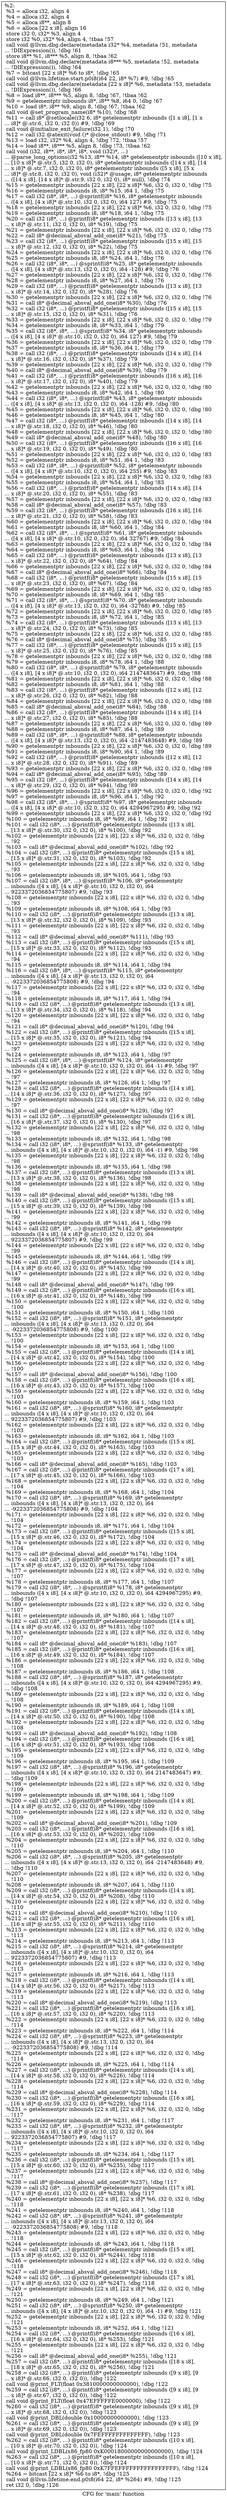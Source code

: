 digraph "CFG for 'main' function" {
	label="CFG for 'main' function";

	Node0x23cb140 [shape=record,label="{%2:\l  %3 = alloca i32, align 4\l  %4 = alloca i32, align 4\l  %5 = alloca i8**, align 8\l  %6 = alloca [22 x i8], align 16\l  store i32 0, i32* %3, align 4\l  store i32 %0, i32* %4, align 4, !tbaa !57\l  call void @llvm.dbg.declare(metadata i32* %4, metadata !51, metadata\l... !DIExpression()), !dbg !61\l  store i8** %1, i8*** %5, align 8, !tbaa !62\l  call void @llvm.dbg.declare(metadata i8*** %5, metadata !52, metadata\l... !DIExpression()), !dbg !64\l  %7 = bitcast [22 x i8]* %6 to i8*, !dbg !65\l  call void @llvm.lifetime.start.p0i8(i64 22, i8* %7) #9, !dbg !65\l  call void @llvm.dbg.declare(metadata [22 x i8]* %6, metadata !53, metadata\l... !DIExpression()), !dbg !66\l  %8 = load i8**, i8*** %5, align 8, !dbg !67, !tbaa !62\l  %9 = getelementptr inbounds i8*, i8** %8, i64 0, !dbg !67\l  %10 = load i8*, i8** %9, align 8, !dbg !67, !tbaa !62\l  call void @set_program_name(i8* %10), !dbg !68\l  %11 = call i8* @setlocale(i32 6, i8* getelementptr inbounds ([1 x i8], [1 x\l... i8]* @.str.6, i32 0, i32 0)) #9, !dbg !69\l  call void @initialize_exit_failure(i32 1), !dbg !70\l  %12 = call i32 @atexit(void ()* @close_stdout) #9, !dbg !71\l  %13 = load i32, i32* %4, align 4, !dbg !72, !tbaa !57\l  %14 = load i8**, i8*** %5, align 8, !dbg !73, !tbaa !62\l  call void (i32, i8**, i8*, i8*, i8*, void (i32)*, ...)\l... @parse_long_options(i32 %13, i8** %14, i8* getelementptr inbounds ([10 x i8],\l... [10 x i8]* @.str.5, i32 0, i32 0), i8* getelementptr inbounds ([14 x i8], [14\l... x i8]* @.str.7, i32 0, i32 0), i8* getelementptr inbounds ([5 x i8], [5 x\l... i8]* @.str.8, i32 0, i32 0), void (i32)* @usage, i8* getelementptr inbounds\l... ([14 x i8], [14 x i8]* @.str.9, i32 0, i32 0), i8* null), !dbg !74\l  %15 = getelementptr inbounds [22 x i8], [22 x i8]* %6, i32 0, i32 0, !dbg !75\l  %16 = getelementptr inbounds i8, i8* %15, i64 1, !dbg !75\l  %17 = call i32 (i8*, i8*, ...) @sprintf(i8* %16, i8* getelementptr inbounds\l... ([4 x i8], [4 x i8]* @.str.10, i32 0, i32 0), i64 127) #9, !dbg !75\l  %18 = getelementptr inbounds [22 x i8], [22 x i8]* %6, i32 0, i32 0, !dbg !75\l  %19 = getelementptr inbounds i8, i8* %18, i64 1, !dbg !75\l  %20 = call i32 (i8*, ...) @printf(i8* getelementptr inbounds ([13 x i8], [13\l... x i8]* @.str.11, i32 0, i32 0), i8* %19), !dbg !75\l  %21 = getelementptr inbounds [22 x i8], [22 x i8]* %6, i32 0, i32 0, !dbg !75\l  %22 = call i8* @decimal_absval_add_one(i8* %21), !dbg !75\l  %23 = call i32 (i8*, ...) @printf(i8* getelementptr inbounds ([15 x i8], [15\l... x i8]* @.str.12, i32 0, i32 0), i8* %22), !dbg !75\l  %24 = getelementptr inbounds [22 x i8], [22 x i8]* %6, i32 0, i32 0, !dbg !76\l  %25 = getelementptr inbounds i8, i8* %24, i64 1, !dbg !76\l  %26 = call i32 (i8*, i8*, ...) @sprintf(i8* %25, i8* getelementptr inbounds\l... ([4 x i8], [4 x i8]* @.str.13, i32 0, i32 0), i64 -128) #9, !dbg !76\l  %27 = getelementptr inbounds [22 x i8], [22 x i8]* %6, i32 0, i32 0, !dbg !76\l  %28 = getelementptr inbounds i8, i8* %27, i64 1, !dbg !76\l  %29 = call i32 (i8*, ...) @printf(i8* getelementptr inbounds ([13 x i8], [13\l... x i8]* @.str.14, i32 0, i32 0), i8* %28), !dbg !76\l  %30 = getelementptr inbounds [22 x i8], [22 x i8]* %6, i32 0, i32 0, !dbg !76\l  %31 = call i8* @decimal_absval_add_one(i8* %30), !dbg !76\l  %32 = call i32 (i8*, ...) @printf(i8* getelementptr inbounds ([15 x i8], [15\l... x i8]* @.str.15, i32 0, i32 0), i8* %31), !dbg !76\l  %33 = getelementptr inbounds [22 x i8], [22 x i8]* %6, i32 0, i32 0, !dbg !79\l  %34 = getelementptr inbounds i8, i8* %33, i64 1, !dbg !79\l  %35 = call i32 (i8*, i8*, ...) @sprintf(i8* %34, i8* getelementptr inbounds\l... ([4 x i8], [4 x i8]* @.str.10, i32 0, i32 0), i64 127) #9, !dbg !79\l  %36 = getelementptr inbounds [22 x i8], [22 x i8]* %6, i32 0, i32 0, !dbg !79\l  %37 = getelementptr inbounds i8, i8* %36, i64 1, !dbg !79\l  %38 = call i32 (i8*, ...) @printf(i8* getelementptr inbounds ([14 x i8], [14\l... x i8]* @.str.16, i32 0, i32 0), i8* %37), !dbg !79\l  %39 = getelementptr inbounds [22 x i8], [22 x i8]* %6, i32 0, i32 0, !dbg !79\l  %40 = call i8* @decimal_absval_add_one(i8* %39), !dbg !79\l  %41 = call i32 (i8*, ...) @printf(i8* getelementptr inbounds ([16 x i8], [16\l... x i8]* @.str.17, i32 0, i32 0), i8* %40), !dbg !79\l  %42 = getelementptr inbounds [22 x i8], [22 x i8]* %6, i32 0, i32 0, !dbg !80\l  %43 = getelementptr inbounds i8, i8* %42, i64 1, !dbg !80\l  %44 = call i32 (i8*, i8*, ...) @sprintf(i8* %43, i8* getelementptr inbounds\l... ([4 x i8], [4 x i8]* @.str.13, i32 0, i32 0), i64 -128) #9, !dbg !80\l  %45 = getelementptr inbounds [22 x i8], [22 x i8]* %6, i32 0, i32 0, !dbg !80\l  %46 = getelementptr inbounds i8, i8* %45, i64 1, !dbg !80\l  %47 = call i32 (i8*, ...) @printf(i8* getelementptr inbounds ([14 x i8], [14\l... x i8]* @.str.18, i32 0, i32 0), i8* %46), !dbg !80\l  %48 = getelementptr inbounds [22 x i8], [22 x i8]* %6, i32 0, i32 0, !dbg !80\l  %49 = call i8* @decimal_absval_add_one(i8* %48), !dbg !80\l  %50 = call i32 (i8*, ...) @printf(i8* getelementptr inbounds ([16 x i8], [16\l... x i8]* @.str.19, i32 0, i32 0), i8* %49), !dbg !80\l  %51 = getelementptr inbounds [22 x i8], [22 x i8]* %6, i32 0, i32 0, !dbg !83\l  %52 = getelementptr inbounds i8, i8* %51, i64 1, !dbg !83\l  %53 = call i32 (i8*, i8*, ...) @sprintf(i8* %52, i8* getelementptr inbounds\l... ([4 x i8], [4 x i8]* @.str.10, i32 0, i32 0), i64 255) #9, !dbg !83\l  %54 = getelementptr inbounds [22 x i8], [22 x i8]* %6, i32 0, i32 0, !dbg !83\l  %55 = getelementptr inbounds i8, i8* %54, i64 1, !dbg !83\l  %56 = call i32 (i8*, ...) @printf(i8* getelementptr inbounds ([14 x i8], [14\l... x i8]* @.str.20, i32 0, i32 0), i8* %55), !dbg !83\l  %57 = getelementptr inbounds [22 x i8], [22 x i8]* %6, i32 0, i32 0, !dbg !83\l  %58 = call i8* @decimal_absval_add_one(i8* %57), !dbg !83\l  %59 = call i32 (i8*, ...) @printf(i8* getelementptr inbounds ([16 x i8], [16\l... x i8]* @.str.21, i32 0, i32 0), i8* %58), !dbg !83\l  %60 = getelementptr inbounds [22 x i8], [22 x i8]* %6, i32 0, i32 0, !dbg !84\l  %61 = getelementptr inbounds i8, i8* %60, i64 1, !dbg !84\l  %62 = call i32 (i8*, i8*, ...) @sprintf(i8* %61, i8* getelementptr inbounds\l... ([4 x i8], [4 x i8]* @.str.10, i32 0, i32 0), i64 32767) #9, !dbg !84\l  %63 = getelementptr inbounds [22 x i8], [22 x i8]* %6, i32 0, i32 0, !dbg !84\l  %64 = getelementptr inbounds i8, i8* %63, i64 1, !dbg !84\l  %65 = call i32 (i8*, ...) @printf(i8* getelementptr inbounds ([13 x i8], [13\l... x i8]* @.str.22, i32 0, i32 0), i8* %64), !dbg !84\l  %66 = getelementptr inbounds [22 x i8], [22 x i8]* %6, i32 0, i32 0, !dbg !84\l  %67 = call i8* @decimal_absval_add_one(i8* %66), !dbg !84\l  %68 = call i32 (i8*, ...) @printf(i8* getelementptr inbounds ([15 x i8], [15\l... x i8]* @.str.23, i32 0, i32 0), i8* %67), !dbg !84\l  %69 = getelementptr inbounds [22 x i8], [22 x i8]* %6, i32 0, i32 0, !dbg !85\l  %70 = getelementptr inbounds i8, i8* %69, i64 1, !dbg !85\l  %71 = call i32 (i8*, i8*, ...) @sprintf(i8* %70, i8* getelementptr inbounds\l... ([4 x i8], [4 x i8]* @.str.13, i32 0, i32 0), i64 -32768) #9, !dbg !85\l  %72 = getelementptr inbounds [22 x i8], [22 x i8]* %6, i32 0, i32 0, !dbg !85\l  %73 = getelementptr inbounds i8, i8* %72, i64 1, !dbg !85\l  %74 = call i32 (i8*, ...) @printf(i8* getelementptr inbounds ([13 x i8], [13\l... x i8]* @.str.24, i32 0, i32 0), i8* %73), !dbg !85\l  %75 = getelementptr inbounds [22 x i8], [22 x i8]* %6, i32 0, i32 0, !dbg !85\l  %76 = call i8* @decimal_absval_add_one(i8* %75), !dbg !85\l  %77 = call i32 (i8*, ...) @printf(i8* getelementptr inbounds ([15 x i8], [15\l... x i8]* @.str.25, i32 0, i32 0), i8* %76), !dbg !85\l  %78 = getelementptr inbounds [22 x i8], [22 x i8]* %6, i32 0, i32 0, !dbg !88\l  %79 = getelementptr inbounds i8, i8* %78, i64 1, !dbg !88\l  %80 = call i32 (i8*, i8*, ...) @sprintf(i8* %79, i8* getelementptr inbounds\l... ([4 x i8], [4 x i8]* @.str.10, i32 0, i32 0), i64 2147483647) #9, !dbg !88\l  %81 = getelementptr inbounds [22 x i8], [22 x i8]* %6, i32 0, i32 0, !dbg !88\l  %82 = getelementptr inbounds i8, i8* %81, i64 1, !dbg !88\l  %83 = call i32 (i8*, ...) @printf(i8* getelementptr inbounds ([12 x i8], [12\l... x i8]* @.str.26, i32 0, i32 0), i8* %82), !dbg !88\l  %84 = getelementptr inbounds [22 x i8], [22 x i8]* %6, i32 0, i32 0, !dbg !88\l  %85 = call i8* @decimal_absval_add_one(i8* %84), !dbg !88\l  %86 = call i32 (i8*, ...) @printf(i8* getelementptr inbounds ([14 x i8], [14\l... x i8]* @.str.27, i32 0, i32 0), i8* %85), !dbg !88\l  %87 = getelementptr inbounds [22 x i8], [22 x i8]* %6, i32 0, i32 0, !dbg !89\l  %88 = getelementptr inbounds i8, i8* %87, i64 1, !dbg !89\l  %89 = call i32 (i8*, i8*, ...) @sprintf(i8* %88, i8* getelementptr inbounds\l... ([4 x i8], [4 x i8]* @.str.13, i32 0, i32 0), i64 -2147483648) #9, !dbg !89\l  %90 = getelementptr inbounds [22 x i8], [22 x i8]* %6, i32 0, i32 0, !dbg !89\l  %91 = getelementptr inbounds i8, i8* %90, i64 1, !dbg !89\l  %92 = call i32 (i8*, ...) @printf(i8* getelementptr inbounds ([12 x i8], [12\l... x i8]* @.str.28, i32 0, i32 0), i8* %91), !dbg !89\l  %93 = getelementptr inbounds [22 x i8], [22 x i8]* %6, i32 0, i32 0, !dbg !89\l  %94 = call i8* @decimal_absval_add_one(i8* %93), !dbg !89\l  %95 = call i32 (i8*, ...) @printf(i8* getelementptr inbounds ([14 x i8], [14\l... x i8]* @.str.29, i32 0, i32 0), i8* %94), !dbg !89\l  %96 = getelementptr inbounds [22 x i8], [22 x i8]* %6, i32 0, i32 0, !dbg !92\l  %97 = getelementptr inbounds i8, i8* %96, i64 1, !dbg !92\l  %98 = call i32 (i8*, i8*, ...) @sprintf(i8* %97, i8* getelementptr inbounds\l... ([4 x i8], [4 x i8]* @.str.10, i32 0, i32 0), i64 4294967295) #9, !dbg !92\l  %99 = getelementptr inbounds [22 x i8], [22 x i8]* %6, i32 0, i32 0, !dbg !92\l  %100 = getelementptr inbounds i8, i8* %99, i64 1, !dbg !92\l  %101 = call i32 (i8*, ...) @printf(i8* getelementptr inbounds ([13 x i8],\l... [13 x i8]* @.str.30, i32 0, i32 0), i8* %100), !dbg !92\l  %102 = getelementptr inbounds [22 x i8], [22 x i8]* %6, i32 0, i32 0, !dbg\l... !92\l  %103 = call i8* @decimal_absval_add_one(i8* %102), !dbg !92\l  %104 = call i32 (i8*, ...) @printf(i8* getelementptr inbounds ([15 x i8],\l... [15 x i8]* @.str.31, i32 0, i32 0), i8* %103), !dbg !92\l  %105 = getelementptr inbounds [22 x i8], [22 x i8]* %6, i32 0, i32 0, !dbg\l... !93\l  %106 = getelementptr inbounds i8, i8* %105, i64 1, !dbg !93\l  %107 = call i32 (i8*, i8*, ...) @sprintf(i8* %106, i8* getelementptr\l... inbounds ([4 x i8], [4 x i8]* @.str.10, i32 0, i32 0), i64\l... 9223372036854775807) #9, !dbg !93\l  %108 = getelementptr inbounds [22 x i8], [22 x i8]* %6, i32 0, i32 0, !dbg\l... !93\l  %109 = getelementptr inbounds i8, i8* %108, i64 1, !dbg !93\l  %110 = call i32 (i8*, ...) @printf(i8* getelementptr inbounds ([13 x i8],\l... [13 x i8]* @.str.32, i32 0, i32 0), i8* %109), !dbg !93\l  %111 = getelementptr inbounds [22 x i8], [22 x i8]* %6, i32 0, i32 0, !dbg\l... !93\l  %112 = call i8* @decimal_absval_add_one(i8* %111), !dbg !93\l  %113 = call i32 (i8*, ...) @printf(i8* getelementptr inbounds ([15 x i8],\l... [15 x i8]* @.str.33, i32 0, i32 0), i8* %112), !dbg !93\l  %114 = getelementptr inbounds [22 x i8], [22 x i8]* %6, i32 0, i32 0, !dbg\l... !94\l  %115 = getelementptr inbounds i8, i8* %114, i64 1, !dbg !94\l  %116 = call i32 (i8*, i8*, ...) @sprintf(i8* %115, i8* getelementptr\l... inbounds ([4 x i8], [4 x i8]* @.str.13, i32 0, i32 0), i64\l... -9223372036854775808) #9, !dbg !94\l  %117 = getelementptr inbounds [22 x i8], [22 x i8]* %6, i32 0, i32 0, !dbg\l... !94\l  %118 = getelementptr inbounds i8, i8* %117, i64 1, !dbg !94\l  %119 = call i32 (i8*, ...) @printf(i8* getelementptr inbounds ([13 x i8],\l... [13 x i8]* @.str.34, i32 0, i32 0), i8* %118), !dbg !94\l  %120 = getelementptr inbounds [22 x i8], [22 x i8]* %6, i32 0, i32 0, !dbg\l... !94\l  %121 = call i8* @decimal_absval_add_one(i8* %120), !dbg !94\l  %122 = call i32 (i8*, ...) @printf(i8* getelementptr inbounds ([15 x i8],\l... [15 x i8]* @.str.35, i32 0, i32 0), i8* %121), !dbg !94\l  %123 = getelementptr inbounds [22 x i8], [22 x i8]* %6, i32 0, i32 0, !dbg\l... !97\l  %124 = getelementptr inbounds i8, i8* %123, i64 1, !dbg !97\l  %125 = call i32 (i8*, i8*, ...) @sprintf(i8* %124, i8* getelementptr\l... inbounds ([4 x i8], [4 x i8]* @.str.10, i32 0, i32 0), i64 -1) #9, !dbg !97\l  %126 = getelementptr inbounds [22 x i8], [22 x i8]* %6, i32 0, i32 0, !dbg\l... !97\l  %127 = getelementptr inbounds i8, i8* %126, i64 1, !dbg !97\l  %128 = call i32 (i8*, ...) @printf(i8* getelementptr inbounds ([14 x i8],\l... [14 x i8]* @.str.36, i32 0, i32 0), i8* %127), !dbg !97\l  %129 = getelementptr inbounds [22 x i8], [22 x i8]* %6, i32 0, i32 0, !dbg\l... !97\l  %130 = call i8* @decimal_absval_add_one(i8* %129), !dbg !97\l  %131 = call i32 (i8*, ...) @printf(i8* getelementptr inbounds ([16 x i8],\l... [16 x i8]* @.str.37, i32 0, i32 0), i8* %130), !dbg !97\l  %132 = getelementptr inbounds [22 x i8], [22 x i8]* %6, i32 0, i32 0, !dbg\l... !98\l  %133 = getelementptr inbounds i8, i8* %132, i64 1, !dbg !98\l  %134 = call i32 (i8*, i8*, ...) @sprintf(i8* %133, i8* getelementptr\l... inbounds ([4 x i8], [4 x i8]* @.str.10, i32 0, i32 0), i64 -1) #9, !dbg !98\l  %135 = getelementptr inbounds [22 x i8], [22 x i8]* %6, i32 0, i32 0, !dbg\l... !98\l  %136 = getelementptr inbounds i8, i8* %135, i64 1, !dbg !98\l  %137 = call i32 (i8*, ...) @printf(i8* getelementptr inbounds ([13 x i8],\l... [13 x i8]* @.str.38, i32 0, i32 0), i8* %136), !dbg !98\l  %138 = getelementptr inbounds [22 x i8], [22 x i8]* %6, i32 0, i32 0, !dbg\l... !98\l  %139 = call i8* @decimal_absval_add_one(i8* %138), !dbg !98\l  %140 = call i32 (i8*, ...) @printf(i8* getelementptr inbounds ([15 x i8],\l... [15 x i8]* @.str.39, i32 0, i32 0), i8* %139), !dbg !98\l  %141 = getelementptr inbounds [22 x i8], [22 x i8]* %6, i32 0, i32 0, !dbg\l... !99\l  %142 = getelementptr inbounds i8, i8* %141, i64 1, !dbg !99\l  %143 = call i32 (i8*, i8*, ...) @sprintf(i8* %142, i8* getelementptr\l... inbounds ([4 x i8], [4 x i8]* @.str.10, i32 0, i32 0), i64\l... 9223372036854775807) #9, !dbg !99\l  %144 = getelementptr inbounds [22 x i8], [22 x i8]* %6, i32 0, i32 0, !dbg\l... !99\l  %145 = getelementptr inbounds i8, i8* %144, i64 1, !dbg !99\l  %146 = call i32 (i8*, ...) @printf(i8* getelementptr inbounds ([14 x i8],\l... [14 x i8]* @.str.40, i32 0, i32 0), i8* %145), !dbg !99\l  %147 = getelementptr inbounds [22 x i8], [22 x i8]* %6, i32 0, i32 0, !dbg\l... !99\l  %148 = call i8* @decimal_absval_add_one(i8* %147), !dbg !99\l  %149 = call i32 (i8*, ...) @printf(i8* getelementptr inbounds ([16 x i8],\l... [16 x i8]* @.str.41, i32 0, i32 0), i8* %148), !dbg !99\l  %150 = getelementptr inbounds [22 x i8], [22 x i8]* %6, i32 0, i32 0, !dbg\l... !100\l  %151 = getelementptr inbounds i8, i8* %150, i64 1, !dbg !100\l  %152 = call i32 (i8*, i8*, ...) @sprintf(i8* %151, i8* getelementptr\l... inbounds ([4 x i8], [4 x i8]* @.str.13, i32 0, i32 0), i64\l... -9223372036854775808) #9, !dbg !100\l  %153 = getelementptr inbounds [22 x i8], [22 x i8]* %6, i32 0, i32 0, !dbg\l... !100\l  %154 = getelementptr inbounds i8, i8* %153, i64 1, !dbg !100\l  %155 = call i32 (i8*, ...) @printf(i8* getelementptr inbounds ([14 x i8],\l... [14 x i8]* @.str.42, i32 0, i32 0), i8* %154), !dbg !100\l  %156 = getelementptr inbounds [22 x i8], [22 x i8]* %6, i32 0, i32 0, !dbg\l... !100\l  %157 = call i8* @decimal_absval_add_one(i8* %156), !dbg !100\l  %158 = call i32 (i8*, ...) @printf(i8* getelementptr inbounds ([16 x i8],\l... [16 x i8]* @.str.43, i32 0, i32 0), i8* %157), !dbg !100\l  %159 = getelementptr inbounds [22 x i8], [22 x i8]* %6, i32 0, i32 0, !dbg\l... !103\l  %160 = getelementptr inbounds i8, i8* %159, i64 1, !dbg !103\l  %161 = call i32 (i8*, i8*, ...) @sprintf(i8* %160, i8* getelementptr\l... inbounds ([4 x i8], [4 x i8]* @.str.10, i32 0, i32 0), i64\l... 9223372036854775807) #9, !dbg !103\l  %162 = getelementptr inbounds [22 x i8], [22 x i8]* %6, i32 0, i32 0, !dbg\l... !103\l  %163 = getelementptr inbounds i8, i8* %162, i64 1, !dbg !103\l  %164 = call i32 (i8*, ...) @printf(i8* getelementptr inbounds ([15 x i8],\l... [15 x i8]* @.str.44, i32 0, i32 0), i8* %163), !dbg !103\l  %165 = getelementptr inbounds [22 x i8], [22 x i8]* %6, i32 0, i32 0, !dbg\l... !103\l  %166 = call i8* @decimal_absval_add_one(i8* %165), !dbg !103\l  %167 = call i32 (i8*, ...) @printf(i8* getelementptr inbounds ([17 x i8],\l... [17 x i8]* @.str.45, i32 0, i32 0), i8* %166), !dbg !103\l  %168 = getelementptr inbounds [22 x i8], [22 x i8]* %6, i32 0, i32 0, !dbg\l... !104\l  %169 = getelementptr inbounds i8, i8* %168, i64 1, !dbg !104\l  %170 = call i32 (i8*, i8*, ...) @sprintf(i8* %169, i8* getelementptr\l... inbounds ([4 x i8], [4 x i8]* @.str.13, i32 0, i32 0), i64\l... -9223372036854775808) #9, !dbg !104\l  %171 = getelementptr inbounds [22 x i8], [22 x i8]* %6, i32 0, i32 0, !dbg\l... !104\l  %172 = getelementptr inbounds i8, i8* %171, i64 1, !dbg !104\l  %173 = call i32 (i8*, ...) @printf(i8* getelementptr inbounds ([15 x i8],\l... [15 x i8]* @.str.46, i32 0, i32 0), i8* %172), !dbg !104\l  %174 = getelementptr inbounds [22 x i8], [22 x i8]* %6, i32 0, i32 0, !dbg\l... !104\l  %175 = call i8* @decimal_absval_add_one(i8* %174), !dbg !104\l  %176 = call i32 (i8*, ...) @printf(i8* getelementptr inbounds ([17 x i8],\l... [17 x i8]* @.str.47, i32 0, i32 0), i8* %175), !dbg !104\l  %177 = getelementptr inbounds [22 x i8], [22 x i8]* %6, i32 0, i32 0, !dbg\l... !107\l  %178 = getelementptr inbounds i8, i8* %177, i64 1, !dbg !107\l  %179 = call i32 (i8*, i8*, ...) @sprintf(i8* %178, i8* getelementptr\l... inbounds ([4 x i8], [4 x i8]* @.str.10, i32 0, i32 0), i64 4294967295) #9,\l... !dbg !107\l  %180 = getelementptr inbounds [22 x i8], [22 x i8]* %6, i32 0, i32 0, !dbg\l... !107\l  %181 = getelementptr inbounds i8, i8* %180, i64 1, !dbg !107\l  %182 = call i32 (i8*, ...) @printf(i8* getelementptr inbounds ([14 x i8],\l... [14 x i8]* @.str.48, i32 0, i32 0), i8* %181), !dbg !107\l  %183 = getelementptr inbounds [22 x i8], [22 x i8]* %6, i32 0, i32 0, !dbg\l... !107\l  %184 = call i8* @decimal_absval_add_one(i8* %183), !dbg !107\l  %185 = call i32 (i8*, ...) @printf(i8* getelementptr inbounds ([16 x i8],\l... [16 x i8]* @.str.49, i32 0, i32 0), i8* %184), !dbg !107\l  %186 = getelementptr inbounds [22 x i8], [22 x i8]* %6, i32 0, i32 0, !dbg\l... !108\l  %187 = getelementptr inbounds i8, i8* %186, i64 1, !dbg !108\l  %188 = call i32 (i8*, i8*, ...) @sprintf(i8* %187, i8* getelementptr\l... inbounds ([4 x i8], [4 x i8]* @.str.10, i32 0, i32 0), i64 4294967295) #9,\l... !dbg !108\l  %189 = getelementptr inbounds [22 x i8], [22 x i8]* %6, i32 0, i32 0, !dbg\l... !108\l  %190 = getelementptr inbounds i8, i8* %189, i64 1, !dbg !108\l  %191 = call i32 (i8*, ...) @printf(i8* getelementptr inbounds ([14 x i8],\l... [14 x i8]* @.str.50, i32 0, i32 0), i8* %190), !dbg !108\l  %192 = getelementptr inbounds [22 x i8], [22 x i8]* %6, i32 0, i32 0, !dbg\l... !108\l  %193 = call i8* @decimal_absval_add_one(i8* %192), !dbg !108\l  %194 = call i32 (i8*, ...) @printf(i8* getelementptr inbounds ([16 x i8],\l... [16 x i8]* @.str.51, i32 0, i32 0), i8* %193), !dbg !108\l  %195 = getelementptr inbounds [22 x i8], [22 x i8]* %6, i32 0, i32 0, !dbg\l... !109\l  %196 = getelementptr inbounds i8, i8* %195, i64 1, !dbg !109\l  %197 = call i32 (i8*, i8*, ...) @sprintf(i8* %196, i8* getelementptr\l... inbounds ([4 x i8], [4 x i8]* @.str.10, i32 0, i32 0), i64 2147483647) #9,\l... !dbg !109\l  %198 = getelementptr inbounds [22 x i8], [22 x i8]* %6, i32 0, i32 0, !dbg\l... !109\l  %199 = getelementptr inbounds i8, i8* %198, i64 1, !dbg !109\l  %200 = call i32 (i8*, ...) @printf(i8* getelementptr inbounds ([14 x i8],\l... [14 x i8]* @.str.52, i32 0, i32 0), i8* %199), !dbg !109\l  %201 = getelementptr inbounds [22 x i8], [22 x i8]* %6, i32 0, i32 0, !dbg\l... !109\l  %202 = call i8* @decimal_absval_add_one(i8* %201), !dbg !109\l  %203 = call i32 (i8*, ...) @printf(i8* getelementptr inbounds ([16 x i8],\l... [16 x i8]* @.str.53, i32 0, i32 0), i8* %202), !dbg !109\l  %204 = getelementptr inbounds [22 x i8], [22 x i8]* %6, i32 0, i32 0, !dbg\l... !110\l  %205 = getelementptr inbounds i8, i8* %204, i64 1, !dbg !110\l  %206 = call i32 (i8*, i8*, ...) @sprintf(i8* %205, i8* getelementptr\l... inbounds ([4 x i8], [4 x i8]* @.str.13, i32 0, i32 0), i64 -2147483648) #9,\l... !dbg !110\l  %207 = getelementptr inbounds [22 x i8], [22 x i8]* %6, i32 0, i32 0, !dbg\l... !110\l  %208 = getelementptr inbounds i8, i8* %207, i64 1, !dbg !110\l  %209 = call i32 (i8*, ...) @printf(i8* getelementptr inbounds ([14 x i8],\l... [14 x i8]* @.str.54, i32 0, i32 0), i8* %208), !dbg !110\l  %210 = getelementptr inbounds [22 x i8], [22 x i8]* %6, i32 0, i32 0, !dbg\l... !110\l  %211 = call i8* @decimal_absval_add_one(i8* %210), !dbg !110\l  %212 = call i32 (i8*, ...) @printf(i8* getelementptr inbounds ([16 x i8],\l... [16 x i8]* @.str.55, i32 0, i32 0), i8* %211), !dbg !110\l  %213 = getelementptr inbounds [22 x i8], [22 x i8]* %6, i32 0, i32 0, !dbg\l... !113\l  %214 = getelementptr inbounds i8, i8* %213, i64 1, !dbg !113\l  %215 = call i32 (i8*, i8*, ...) @sprintf(i8* %214, i8* getelementptr\l... inbounds ([4 x i8], [4 x i8]* @.str.10, i32 0, i32 0), i64\l... 9223372036854775807) #9, !dbg !113\l  %216 = getelementptr inbounds [22 x i8], [22 x i8]* %6, i32 0, i32 0, !dbg\l... !113\l  %217 = getelementptr inbounds i8, i8* %216, i64 1, !dbg !113\l  %218 = call i32 (i8*, ...) @printf(i8* getelementptr inbounds ([14 x i8],\l... [14 x i8]* @.str.56, i32 0, i32 0), i8* %217), !dbg !113\l  %219 = getelementptr inbounds [22 x i8], [22 x i8]* %6, i32 0, i32 0, !dbg\l... !113\l  %220 = call i8* @decimal_absval_add_one(i8* %219), !dbg !113\l  %221 = call i32 (i8*, ...) @printf(i8* getelementptr inbounds ([16 x i8],\l... [16 x i8]* @.str.57, i32 0, i32 0), i8* %220), !dbg !113\l  %222 = getelementptr inbounds [22 x i8], [22 x i8]* %6, i32 0, i32 0, !dbg\l... !114\l  %223 = getelementptr inbounds i8, i8* %222, i64 1, !dbg !114\l  %224 = call i32 (i8*, i8*, ...) @sprintf(i8* %223, i8* getelementptr\l... inbounds ([4 x i8], [4 x i8]* @.str.13, i32 0, i32 0), i64\l... -9223372036854775808) #9, !dbg !114\l  %225 = getelementptr inbounds [22 x i8], [22 x i8]* %6, i32 0, i32 0, !dbg\l... !114\l  %226 = getelementptr inbounds i8, i8* %225, i64 1, !dbg !114\l  %227 = call i32 (i8*, ...) @printf(i8* getelementptr inbounds ([14 x i8],\l... [14 x i8]* @.str.58, i32 0, i32 0), i8* %226), !dbg !114\l  %228 = getelementptr inbounds [22 x i8], [22 x i8]* %6, i32 0, i32 0, !dbg\l... !114\l  %229 = call i8* @decimal_absval_add_one(i8* %228), !dbg !114\l  %230 = call i32 (i8*, ...) @printf(i8* getelementptr inbounds ([16 x i8],\l... [16 x i8]* @.str.59, i32 0, i32 0), i8* %229), !dbg !114\l  %231 = getelementptr inbounds [22 x i8], [22 x i8]* %6, i32 0, i32 0, !dbg\l... !117\l  %232 = getelementptr inbounds i8, i8* %231, i64 1, !dbg !117\l  %233 = call i32 (i8*, i8*, ...) @sprintf(i8* %232, i8* getelementptr\l... inbounds ([4 x i8], [4 x i8]* @.str.10, i32 0, i32 0), i64\l... 9223372036854775807) #9, !dbg !117\l  %234 = getelementptr inbounds [22 x i8], [22 x i8]* %6, i32 0, i32 0, !dbg\l... !117\l  %235 = getelementptr inbounds i8, i8* %234, i64 1, !dbg !117\l  %236 = call i32 (i8*, ...) @printf(i8* getelementptr inbounds ([15 x i8],\l... [15 x i8]* @.str.60, i32 0, i32 0), i8* %235), !dbg !117\l  %237 = getelementptr inbounds [22 x i8], [22 x i8]* %6, i32 0, i32 0, !dbg\l... !117\l  %238 = call i8* @decimal_absval_add_one(i8* %237), !dbg !117\l  %239 = call i32 (i8*, ...) @printf(i8* getelementptr inbounds ([17 x i8],\l... [17 x i8]* @.str.61, i32 0, i32 0), i8* %238), !dbg !117\l  %240 = getelementptr inbounds [22 x i8], [22 x i8]* %6, i32 0, i32 0, !dbg\l... !118\l  %241 = getelementptr inbounds i8, i8* %240, i64 1, !dbg !118\l  %242 = call i32 (i8*, i8*, ...) @sprintf(i8* %241, i8* getelementptr\l... inbounds ([4 x i8], [4 x i8]* @.str.13, i32 0, i32 0), i64\l... -9223372036854775808) #9, !dbg !118\l  %243 = getelementptr inbounds [22 x i8], [22 x i8]* %6, i32 0, i32 0, !dbg\l... !118\l  %244 = getelementptr inbounds i8, i8* %243, i64 1, !dbg !118\l  %245 = call i32 (i8*, ...) @printf(i8* getelementptr inbounds ([15 x i8],\l... [15 x i8]* @.str.62, i32 0, i32 0), i8* %244), !dbg !118\l  %246 = getelementptr inbounds [22 x i8], [22 x i8]* %6, i32 0, i32 0, !dbg\l... !118\l  %247 = call i8* @decimal_absval_add_one(i8* %246), !dbg !118\l  %248 = call i32 (i8*, ...) @printf(i8* getelementptr inbounds ([17 x i8],\l... [17 x i8]* @.str.63, i32 0, i32 0), i8* %247), !dbg !118\l  %249 = getelementptr inbounds [22 x i8], [22 x i8]* %6, i32 0, i32 0, !dbg\l... !121\l  %250 = getelementptr inbounds i8, i8* %249, i64 1, !dbg !121\l  %251 = call i32 (i8*, i8*, ...) @sprintf(i8* %250, i8* getelementptr\l... inbounds ([4 x i8], [4 x i8]* @.str.10, i32 0, i32 0), i64 -1) #9, !dbg !121\l  %252 = getelementptr inbounds [22 x i8], [22 x i8]* %6, i32 0, i32 0, !dbg\l... !121\l  %253 = getelementptr inbounds i8, i8* %252, i64 1, !dbg !121\l  %254 = call i32 (i8*, ...) @printf(i8* getelementptr inbounds ([16 x i8],\l... [16 x i8]* @.str.64, i32 0, i32 0), i8* %253), !dbg !121\l  %255 = getelementptr inbounds [22 x i8], [22 x i8]* %6, i32 0, i32 0, !dbg\l... !121\l  %256 = call i8* @decimal_absval_add_one(i8* %255), !dbg !121\l  %257 = call i32 (i8*, ...) @printf(i8* getelementptr inbounds ([18 x i8],\l... [18 x i8]* @.str.65, i32 0, i32 0), i8* %256), !dbg !121\l  %258 = call i32 (i8*, ...) @printf(i8* getelementptr inbounds ([9 x i8], [9\l... x i8]* @.str.66, i32 0, i32 0)), !dbg !122\l  call void @print_FLT(float 0x3810000000000000), !dbg !122\l  %259 = call i32 (i8*, ...) @printf(i8* getelementptr inbounds ([9 x i8], [9\l... x i8]* @.str.67, i32 0, i32 0)), !dbg !122\l  call void @print_FLT(float 0x47EFFFFFE0000000), !dbg !122\l  %260 = call i32 (i8*, ...) @printf(i8* getelementptr inbounds ([9 x i8], [9\l... x i8]* @.str.68, i32 0, i32 0)), !dbg !123\l  call void @print_DBL(double 0x10000000000000), !dbg !123\l  %261 = call i32 (i8*, ...) @printf(i8* getelementptr inbounds ([9 x i8], [9\l... x i8]* @.str.69, i32 0, i32 0)), !dbg !123\l  call void @print_DBL(double 0x7FEFFFFFFFFFFFFF), !dbg !123\l  %262 = call i32 (i8*, ...) @printf(i8* getelementptr inbounds ([10 x i8],\l... [10 x i8]* @.str.70, i32 0, i32 0)), !dbg !124\l  call void @print_LDBL(x86_fp80 0xK00018000000000000000), !dbg !124\l  %263 = call i32 (i8*, ...) @printf(i8* getelementptr inbounds ([10 x i8],\l... [10 x i8]* @.str.71, i32 0, i32 0)), !dbg !124\l  call void @print_LDBL(x86_fp80 0xK7FFEFFFFFFFFFFFFFFFF), !dbg !124\l  %264 = bitcast [22 x i8]* %6 to i8*, !dbg !125\l  call void @llvm.lifetime.end.p0i8(i64 22, i8* %264) #9, !dbg !125\l  ret i32 0, !dbg !126\l}"];
}
